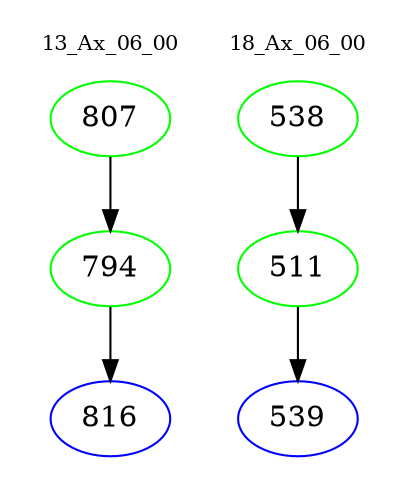 digraph{
subgraph cluster_0 {
color = white
label = "13_Ax_06_00";
fontsize=10;
T0_807 [label="807", color="green"]
T0_807 -> T0_794 [color="black"]
T0_794 [label="794", color="green"]
T0_794 -> T0_816 [color="black"]
T0_816 [label="816", color="blue"]
}
subgraph cluster_1 {
color = white
label = "18_Ax_06_00";
fontsize=10;
T1_538 [label="538", color="green"]
T1_538 -> T1_511 [color="black"]
T1_511 [label="511", color="green"]
T1_511 -> T1_539 [color="black"]
T1_539 [label="539", color="blue"]
}
}
